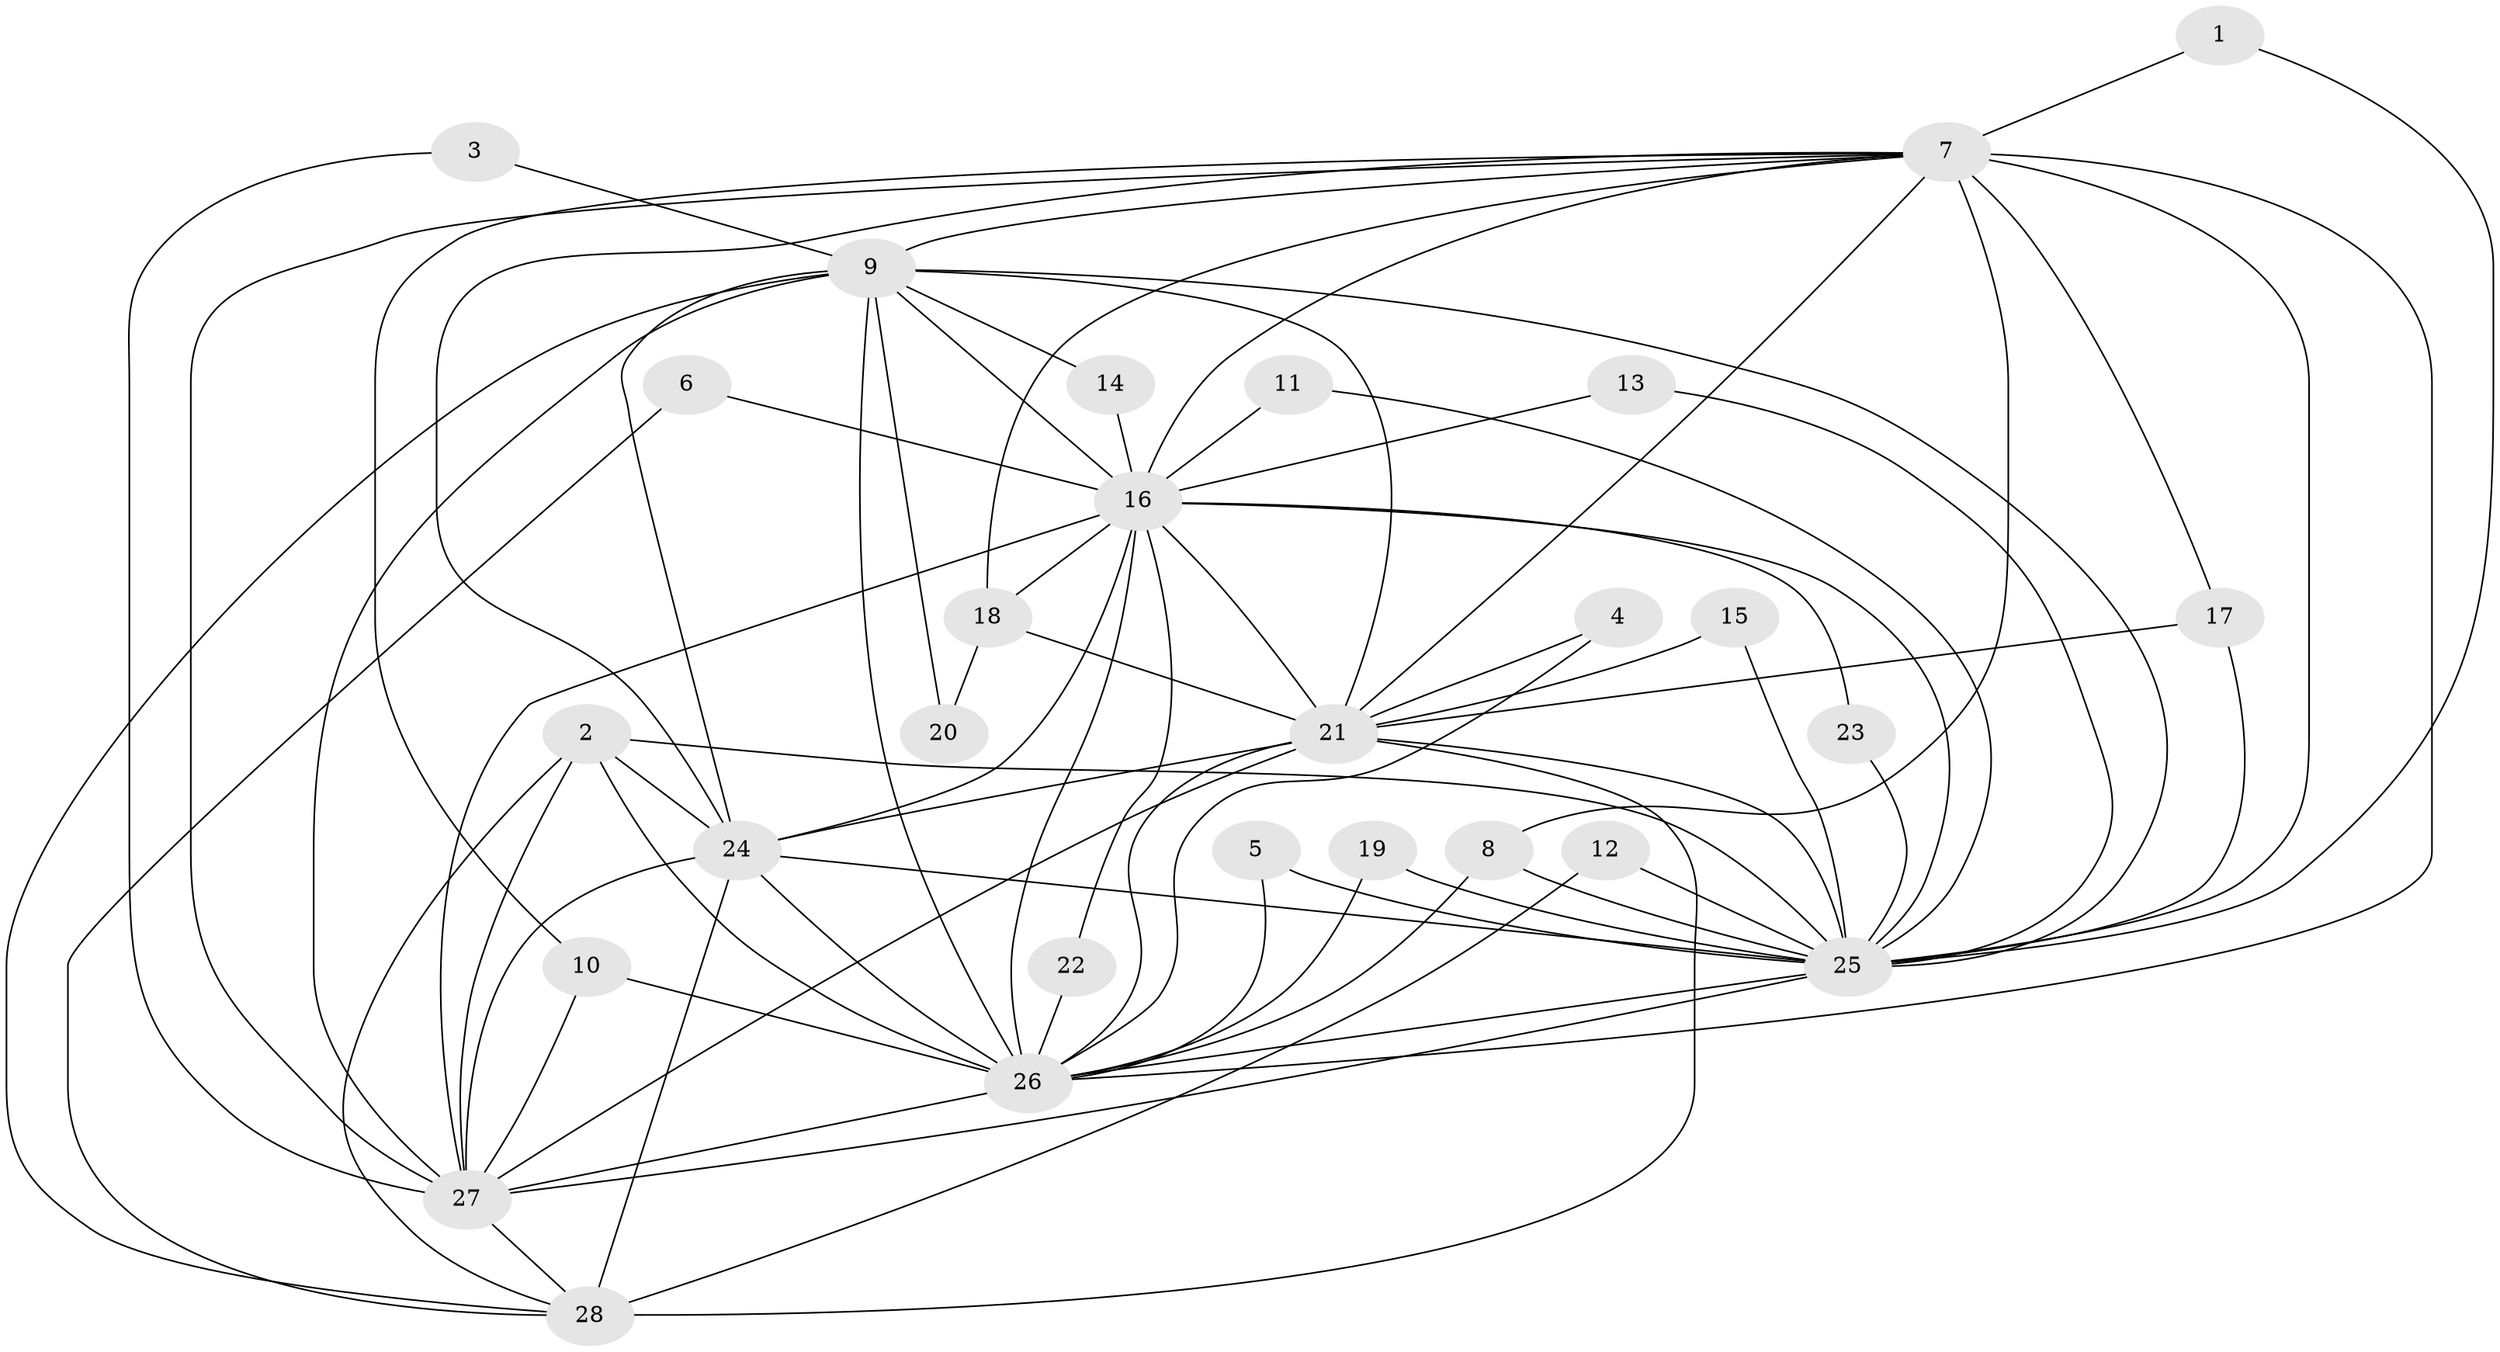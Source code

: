 // original degree distribution, {15: 0.05357142857142857, 12: 0.017857142857142856, 13: 0.03571428571428571, 16: 0.017857142857142856, 17: 0.017857142857142856, 14: 0.017857142857142856, 22: 0.017857142857142856, 10: 0.017857142857142856, 8: 0.017857142857142856, 5: 0.03571428571428571, 2: 0.6071428571428571, 4: 0.03571428571428571, 3: 0.10714285714285714}
// Generated by graph-tools (version 1.1) at 2025/49/03/09/25 03:49:37]
// undirected, 28 vertices, 77 edges
graph export_dot {
graph [start="1"]
  node [color=gray90,style=filled];
  1;
  2;
  3;
  4;
  5;
  6;
  7;
  8;
  9;
  10;
  11;
  12;
  13;
  14;
  15;
  16;
  17;
  18;
  19;
  20;
  21;
  22;
  23;
  24;
  25;
  26;
  27;
  28;
  1 -- 7 [weight=1.0];
  1 -- 25 [weight=1.0];
  2 -- 24 [weight=1.0];
  2 -- 25 [weight=1.0];
  2 -- 26 [weight=1.0];
  2 -- 27 [weight=1.0];
  2 -- 28 [weight=1.0];
  3 -- 9 [weight=1.0];
  3 -- 27 [weight=1.0];
  4 -- 21 [weight=1.0];
  4 -- 26 [weight=1.0];
  5 -- 25 [weight=1.0];
  5 -- 26 [weight=1.0];
  6 -- 16 [weight=1.0];
  6 -- 28 [weight=1.0];
  7 -- 8 [weight=1.0];
  7 -- 9 [weight=2.0];
  7 -- 10 [weight=1.0];
  7 -- 16 [weight=2.0];
  7 -- 17 [weight=1.0];
  7 -- 18 [weight=1.0];
  7 -- 21 [weight=2.0];
  7 -- 24 [weight=1.0];
  7 -- 25 [weight=1.0];
  7 -- 26 [weight=3.0];
  7 -- 27 [weight=1.0];
  8 -- 25 [weight=1.0];
  8 -- 26 [weight=1.0];
  9 -- 14 [weight=1.0];
  9 -- 16 [weight=2.0];
  9 -- 20 [weight=1.0];
  9 -- 21 [weight=3.0];
  9 -- 24 [weight=2.0];
  9 -- 25 [weight=3.0];
  9 -- 26 [weight=4.0];
  9 -- 27 [weight=3.0];
  9 -- 28 [weight=1.0];
  10 -- 26 [weight=1.0];
  10 -- 27 [weight=1.0];
  11 -- 16 [weight=1.0];
  11 -- 25 [weight=1.0];
  12 -- 25 [weight=1.0];
  12 -- 28 [weight=1.0];
  13 -- 16 [weight=1.0];
  13 -- 25 [weight=1.0];
  14 -- 16 [weight=2.0];
  15 -- 21 [weight=1.0];
  15 -- 25 [weight=1.0];
  16 -- 18 [weight=1.0];
  16 -- 21 [weight=1.0];
  16 -- 22 [weight=1.0];
  16 -- 23 [weight=1.0];
  16 -- 24 [weight=2.0];
  16 -- 25 [weight=1.0];
  16 -- 26 [weight=4.0];
  16 -- 27 [weight=1.0];
  17 -- 21 [weight=1.0];
  17 -- 25 [weight=1.0];
  18 -- 20 [weight=1.0];
  18 -- 21 [weight=1.0];
  19 -- 25 [weight=1.0];
  19 -- 26 [weight=1.0];
  21 -- 24 [weight=1.0];
  21 -- 25 [weight=1.0];
  21 -- 26 [weight=3.0];
  21 -- 27 [weight=1.0];
  21 -- 28 [weight=1.0];
  22 -- 26 [weight=1.0];
  23 -- 25 [weight=1.0];
  24 -- 25 [weight=1.0];
  24 -- 26 [weight=2.0];
  24 -- 27 [weight=1.0];
  24 -- 28 [weight=2.0];
  25 -- 26 [weight=3.0];
  25 -- 27 [weight=1.0];
  26 -- 27 [weight=2.0];
  27 -- 28 [weight=1.0];
}
